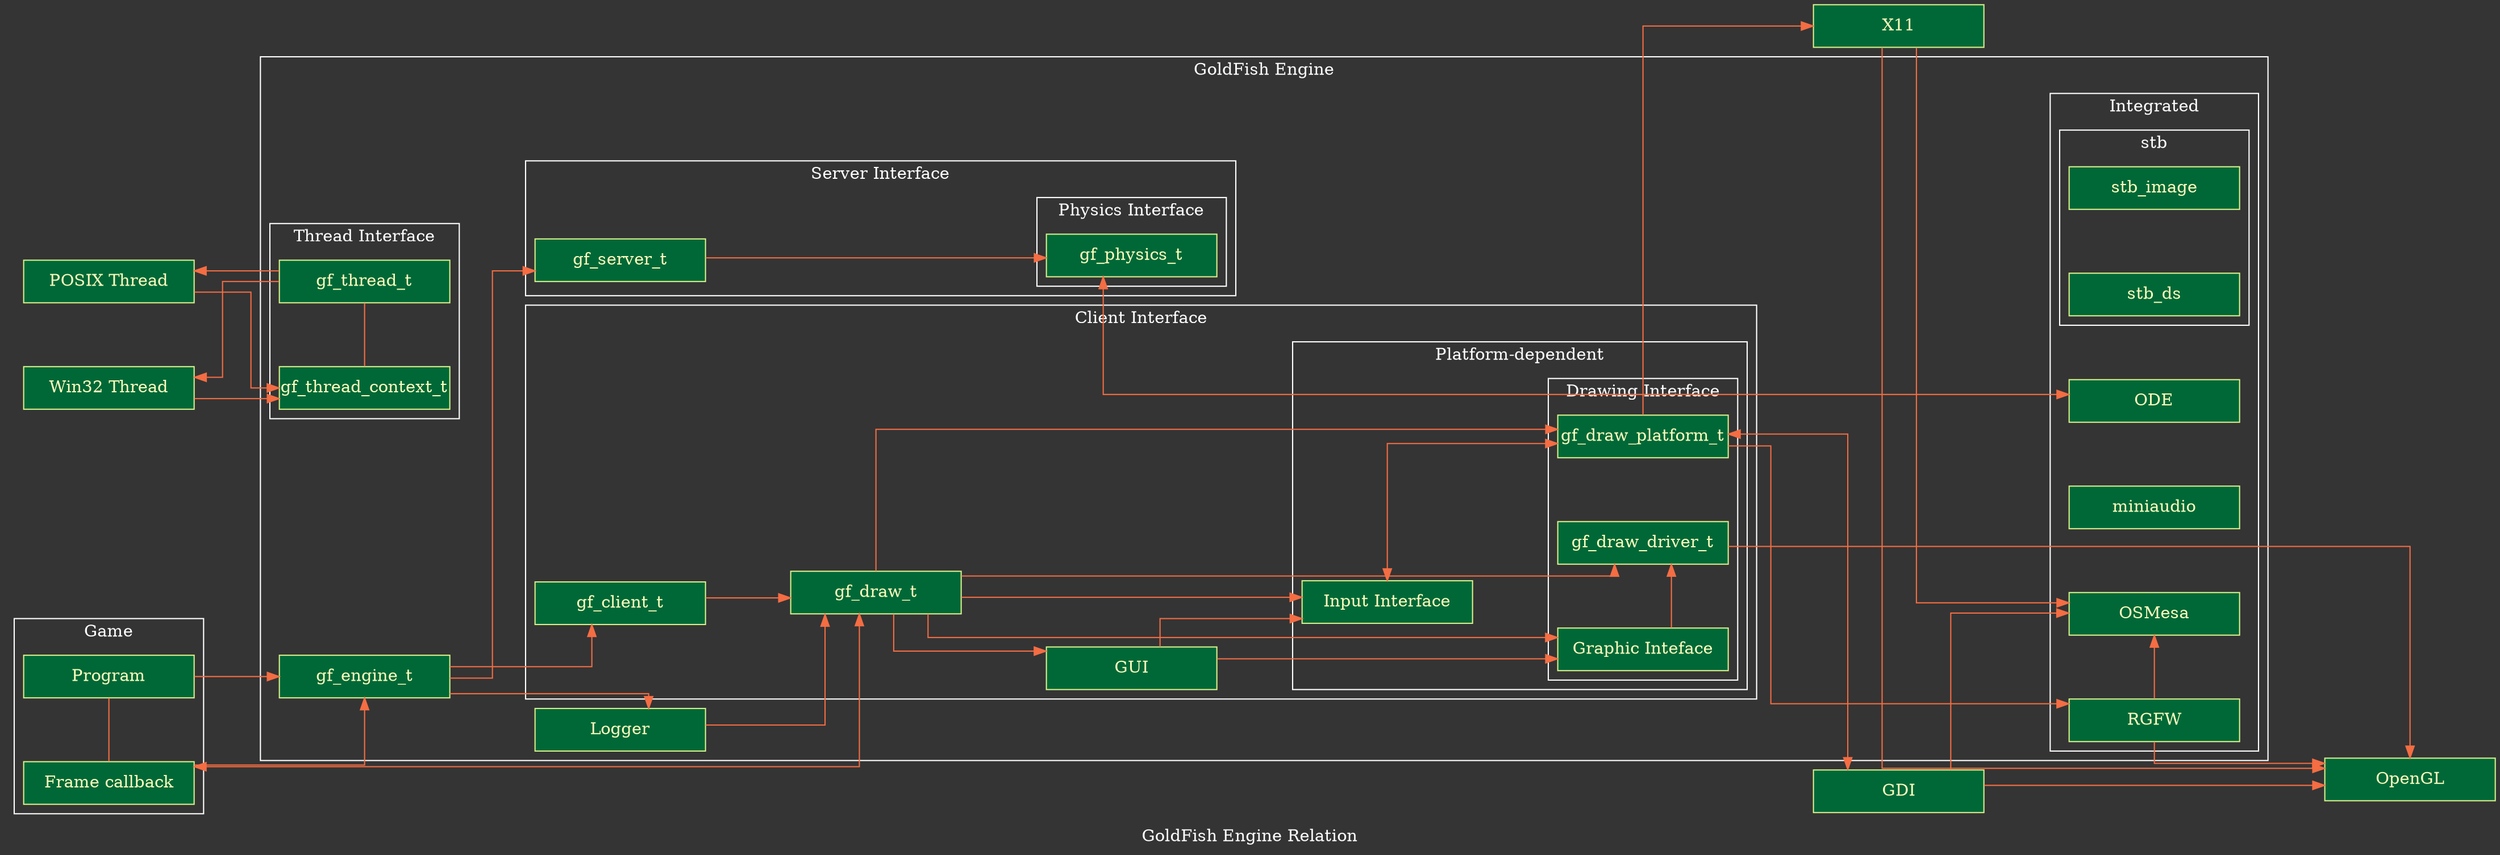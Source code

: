 digraph relation {
	newrank = true;
	splines = "ortho";
	overlap = "vpsc";
	graph [
		rankdir = "LR",
		label = "GoldFish Engine Relation",
		nodesep = 0.75,
		ranksep = 1,
//		nodesep = 1.1,
//		ranksep = 1.05,
		bgcolor = "#343434",
		fontcolor = "white",
		style = "solid",
		color = "white"
	];
	node [
		shape = "box",
		style = "solid,filled",
		fixedsize = true,
		width = "2",
		height = "0.5",
		colorscheme = "rdylgn11",
		color = 7,
		fillcolor = 11,
		fontcolor = 6
	];
	edge [
		colorscheme = "rdylgn11",
		style = "solid",
		fontcolor = "white",
		color = 3
	];

	opengl [
		label = "OpenGL"
	];
	x11 [
		label = "X11"
	];
	pthread [
		label = "POSIX Thread"
	];
	win32thread [
		label = "Win32 Thread"
	];
	gdi [
		label = "GDI"
	];

	subgraph cluster_user {
		label = "Game";
		rank = "same";
		up [
			label = "Program"
		];
		uf [
			label = "Frame callback"
		];
	};

	subgraph cluster_engine {
		label = "GoldFish Engine";
		gf [
			label = "gf_engine_t"
		];
		log [
			label = "Logger"
		];

		subgraph cluster_client {
			label = "Client Interface";
			ct [
				label = "gf_client_t"
			];
			gui [
				label = "GUI"
			];
			dt [
				label = "gf_draw_t"
			];
			ii [
				label = "Input Interface"
			];

			subgraph cluster_cplatform {
				label = "Platform-dependent";
				ii [
					label = "Input Interface"
				];

				subgraph cluster_drawing {
					label = "Drawing Interface";
					rank = "same";
					dd [
						label = "gf_draw_driver_t"
					];
					dp [
						label = "gf_draw_platform_t"
					];
					gi [
						label = "Graphic Inteface"
					];
				};
			};
		};

		subgraph cluster_server {
			label = "Server Interface";
			st [
				label = "gf_server_t"
			];

			subgraph cluster_physics {
				label = "Physics Interface";
				pt [
					label = "gf_physics_t"
				];
			};
		};

		subgraph cluster_thread {
			label = "Thread Interface";
			tt [
				label = "gf_thread_t";
			];
			tct [
				label = "gf_thread_context_t";
			];
		};

		subgraph cluster_integrated {
			label = "Integrated";
			rank = "same";
			ode [
				label = "ODE"
			];
			miniaudio [
				label = "miniaudio"
			];
			rgfw [
				label = "RGFW"
			];
			osmesa [
				label = "OSMesa"
			];

			subgraph cluster_stb {
				label = "stb";
				stb_image [
					label = "stb_image"
				];
				stb_ds [
					label = "stb_ds"
				];
			};
		};
	};

	// Game
	up -> gf;

	up -> uf [
		dir = "none"
	];

	uf -> gf;

	// Engine
	gf -> ct;
	
	gf -> st;

	gf -> log;

	// Client
	ct -> dt;

	// Server
	st -> pt;

	// Log
	log -> dt;

	// Drawing
	dt -> {dd dp};

	dt -> gi;

	dt -> uf [
		dir = "both"
	];

	dd -> opengl;

	dp -> x11;
	
	dp -> rgfw;

	dp -> gdi [ // These APIs are callback-based
		dir = "both"
	];

	{x11 gdi rgfw} -> {opengl osmesa};

	dt -> gui;

	dt -> ii;

	// Input
	ii -> dp [
		dir = "both"
	];

	// Graphic
	gui -> gi;
	gui -> ii;

	gi -> dd;

	// Server
	pt -> ode [
		dir = "both"
	];

	// Thread
	tt -> {pthread win32thread};
	{pthread win32thread} -> tct;

	tct -> tt [
		dir = "none"
	];

	// Rank
	{
		rank = "same";
		x11; gdi;
	};

	{
		rank = "same";
		pthread; win32thread;
	};

	{
		rank = "same";
		tt; tct;
	};

	{
		rank = "same";
		opengl;
	};
}
